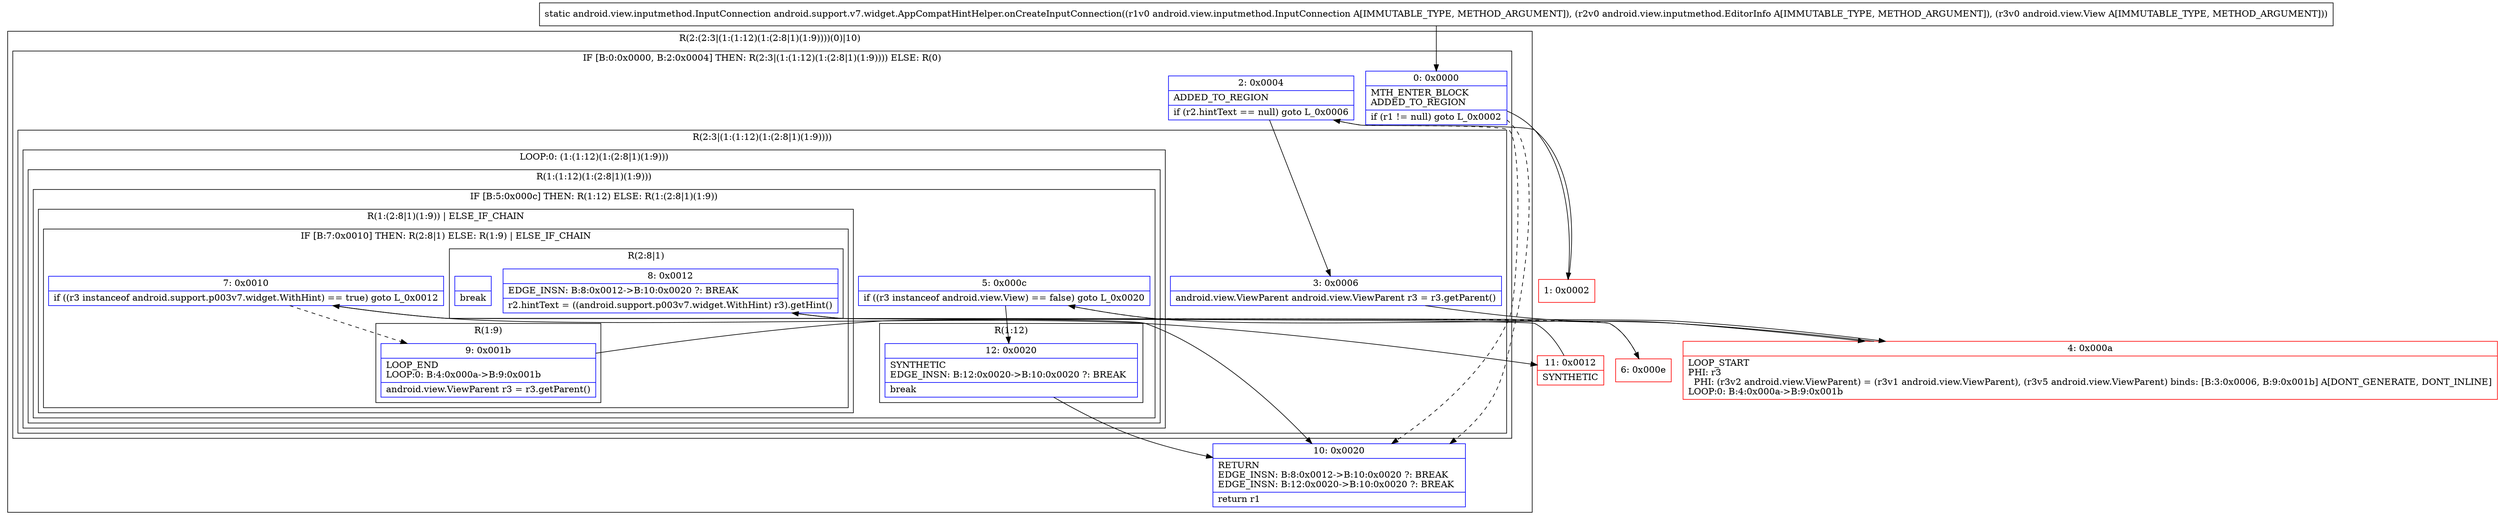 digraph "CFG forandroid.support.v7.widget.AppCompatHintHelper.onCreateInputConnection(Landroid\/view\/inputmethod\/InputConnection;Landroid\/view\/inputmethod\/EditorInfo;Landroid\/view\/View;)Landroid\/view\/inputmethod\/InputConnection;" {
subgraph cluster_Region_1841653692 {
label = "R(2:(2:3|(1:(1:12)(1:(2:8|1)(1:9))))(0)|10)";
node [shape=record,color=blue];
subgraph cluster_IfRegion_713029484 {
label = "IF [B:0:0x0000, B:2:0x0004] THEN: R(2:3|(1:(1:12)(1:(2:8|1)(1:9)))) ELSE: R(0)";
node [shape=record,color=blue];
Node_0 [shape=record,label="{0\:\ 0x0000|MTH_ENTER_BLOCK\lADDED_TO_REGION\l|if (r1 != null) goto L_0x0002\l}"];
Node_2 [shape=record,label="{2\:\ 0x0004|ADDED_TO_REGION\l|if (r2.hintText == null) goto L_0x0006\l}"];
subgraph cluster_Region_864770352 {
label = "R(2:3|(1:(1:12)(1:(2:8|1)(1:9))))";
node [shape=record,color=blue];
Node_3 [shape=record,label="{3\:\ 0x0006|android.view.ViewParent android.view.ViewParent r3 = r3.getParent()\l}"];
subgraph cluster_LoopRegion_1487571779 {
label = "LOOP:0: (1:(1:12)(1:(2:8|1)(1:9)))";
node [shape=record,color=blue];
subgraph cluster_Region_590636840 {
label = "R(1:(1:12)(1:(2:8|1)(1:9)))";
node [shape=record,color=blue];
subgraph cluster_IfRegion_742764128 {
label = "IF [B:5:0x000c] THEN: R(1:12) ELSE: R(1:(2:8|1)(1:9))";
node [shape=record,color=blue];
Node_5 [shape=record,label="{5\:\ 0x000c|if ((r3 instanceof android.view.View) == false) goto L_0x0020\l}"];
subgraph cluster_Region_1703550069 {
label = "R(1:12)";
node [shape=record,color=blue];
Node_12 [shape=record,label="{12\:\ 0x0020|SYNTHETIC\lEDGE_INSN: B:12:0x0020\-\>B:10:0x0020 ?: BREAK  \l|break\l}"];
}
subgraph cluster_Region_815481663 {
label = "R(1:(2:8|1)(1:9)) | ELSE_IF_CHAIN\l";
node [shape=record,color=blue];
subgraph cluster_IfRegion_788340744 {
label = "IF [B:7:0x0010] THEN: R(2:8|1) ELSE: R(1:9) | ELSE_IF_CHAIN\l";
node [shape=record,color=blue];
Node_7 [shape=record,label="{7\:\ 0x0010|if ((r3 instanceof android.support.p003v7.widget.WithHint) == true) goto L_0x0012\l}"];
subgraph cluster_Region_1196863038 {
label = "R(2:8|1)";
node [shape=record,color=blue];
Node_8 [shape=record,label="{8\:\ 0x0012|EDGE_INSN: B:8:0x0012\-\>B:10:0x0020 ?: BREAK  \l|r2.hintText = ((android.support.p003v7.widget.WithHint) r3).getHint()\l}"];
Node_InsnContainer_1021785852 [shape=record,label="{|break\l}"];
}
subgraph cluster_Region_764462051 {
label = "R(1:9)";
node [shape=record,color=blue];
Node_9 [shape=record,label="{9\:\ 0x001b|LOOP_END\lLOOP:0: B:4:0x000a\-\>B:9:0x001b\l|android.view.ViewParent r3 = r3.getParent()\l}"];
}
}
}
}
}
}
}
subgraph cluster_Region_1013586799 {
label = "R(0)";
node [shape=record,color=blue];
}
}
Node_10 [shape=record,label="{10\:\ 0x0020|RETURN\lEDGE_INSN: B:8:0x0012\-\>B:10:0x0020 ?: BREAK  \lEDGE_INSN: B:12:0x0020\-\>B:10:0x0020 ?: BREAK  \l|return r1\l}"];
}
Node_1 [shape=record,color=red,label="{1\:\ 0x0002}"];
Node_4 [shape=record,color=red,label="{4\:\ 0x000a|LOOP_START\lPHI: r3 \l  PHI: (r3v2 android.view.ViewParent) = (r3v1 android.view.ViewParent), (r3v5 android.view.ViewParent) binds: [B:3:0x0006, B:9:0x001b] A[DONT_GENERATE, DONT_INLINE]\lLOOP:0: B:4:0x000a\-\>B:9:0x001b\l}"];
Node_6 [shape=record,color=red,label="{6\:\ 0x000e}"];
Node_11 [shape=record,color=red,label="{11\:\ 0x0012|SYNTHETIC\l}"];
MethodNode[shape=record,label="{static android.view.inputmethod.InputConnection android.support.v7.widget.AppCompatHintHelper.onCreateInputConnection((r1v0 android.view.inputmethod.InputConnection A[IMMUTABLE_TYPE, METHOD_ARGUMENT]), (r2v0 android.view.inputmethod.EditorInfo A[IMMUTABLE_TYPE, METHOD_ARGUMENT]), (r3v0 android.view.View A[IMMUTABLE_TYPE, METHOD_ARGUMENT])) }"];
MethodNode -> Node_0;
Node_0 -> Node_1;
Node_0 -> Node_10[style=dashed];
Node_2 -> Node_3;
Node_2 -> Node_10[style=dashed];
Node_3 -> Node_4;
Node_5 -> Node_6[style=dashed];
Node_5 -> Node_12;
Node_12 -> Node_10;
Node_7 -> Node_9[style=dashed];
Node_7 -> Node_11;
Node_8 -> Node_10;
Node_9 -> Node_4;
Node_1 -> Node_2;
Node_4 -> Node_5;
Node_6 -> Node_7;
Node_11 -> Node_8;
}

